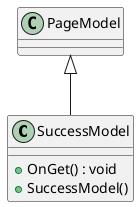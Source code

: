 @startuml SuccessModel
class SuccessModel  {
    + OnGet() : void
    + SuccessModel()
}
PageModel <|-- SuccessModel
@enduml
